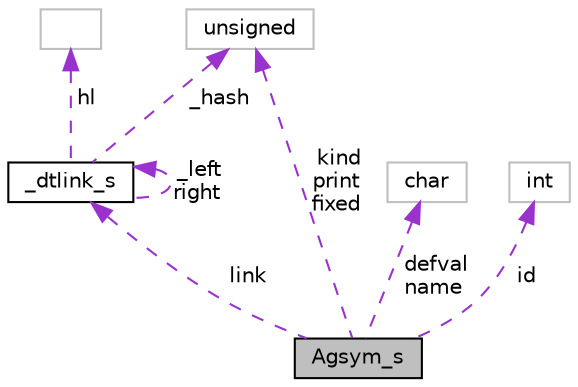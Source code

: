 digraph "Agsym_s"
{
  bgcolor="transparent";
  edge [fontname="Helvetica",fontsize="10",labelfontname="Helvetica",labelfontsize="10"];
  node [fontname="Helvetica",fontsize="10",shape=record];
  Node1 [label="Agsym_s",height=0.2,width=0.4,color="black", fillcolor="grey75", style="filled", fontcolor="black"];
  Node2 -> Node1 [dir="back",color="darkorchid3",fontsize="10",style="dashed",label=" link" ,fontname="Helvetica"];
  Node2 [label="_dtlink_s",height=0.2,width=0.4,color="black",URL="$struct__dtlink__s.html"];
  Node2 -> Node2 [dir="back",color="darkorchid3",fontsize="10",style="dashed",label=" _left\nright" ,fontname="Helvetica"];
  Node3 -> Node2 [dir="back",color="darkorchid3",fontsize="10",style="dashed",label=" hl" ,fontname="Helvetica"];
  Node3 [label="",height=0.2,width=0.4,color="grey75"];
  Node4 -> Node2 [dir="back",color="darkorchid3",fontsize="10",style="dashed",label=" _hash" ,fontname="Helvetica"];
  Node4 [label="unsigned",height=0.2,width=0.4,color="grey75"];
  Node5 -> Node1 [dir="back",color="darkorchid3",fontsize="10",style="dashed",label=" defval\nname" ,fontname="Helvetica"];
  Node5 [label="char",height=0.2,width=0.4,color="grey75"];
  Node6 -> Node1 [dir="back",color="darkorchid3",fontsize="10",style="dashed",label=" id" ,fontname="Helvetica"];
  Node6 [label="int",height=0.2,width=0.4,color="grey75"];
  Node4 -> Node1 [dir="back",color="darkorchid3",fontsize="10",style="dashed",label=" kind\nprint\nfixed" ,fontname="Helvetica"];
}
